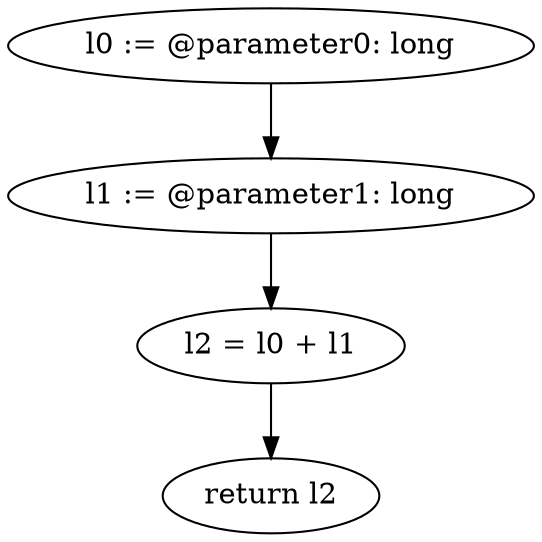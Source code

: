 digraph "unitGraph" {
    "l0 := @parameter0: long"
    "l1 := @parameter1: long"
    "l2 = l0 + l1"
    "return l2"
    "l0 := @parameter0: long"->"l1 := @parameter1: long";
    "l1 := @parameter1: long"->"l2 = l0 + l1";
    "l2 = l0 + l1"->"return l2";
}
